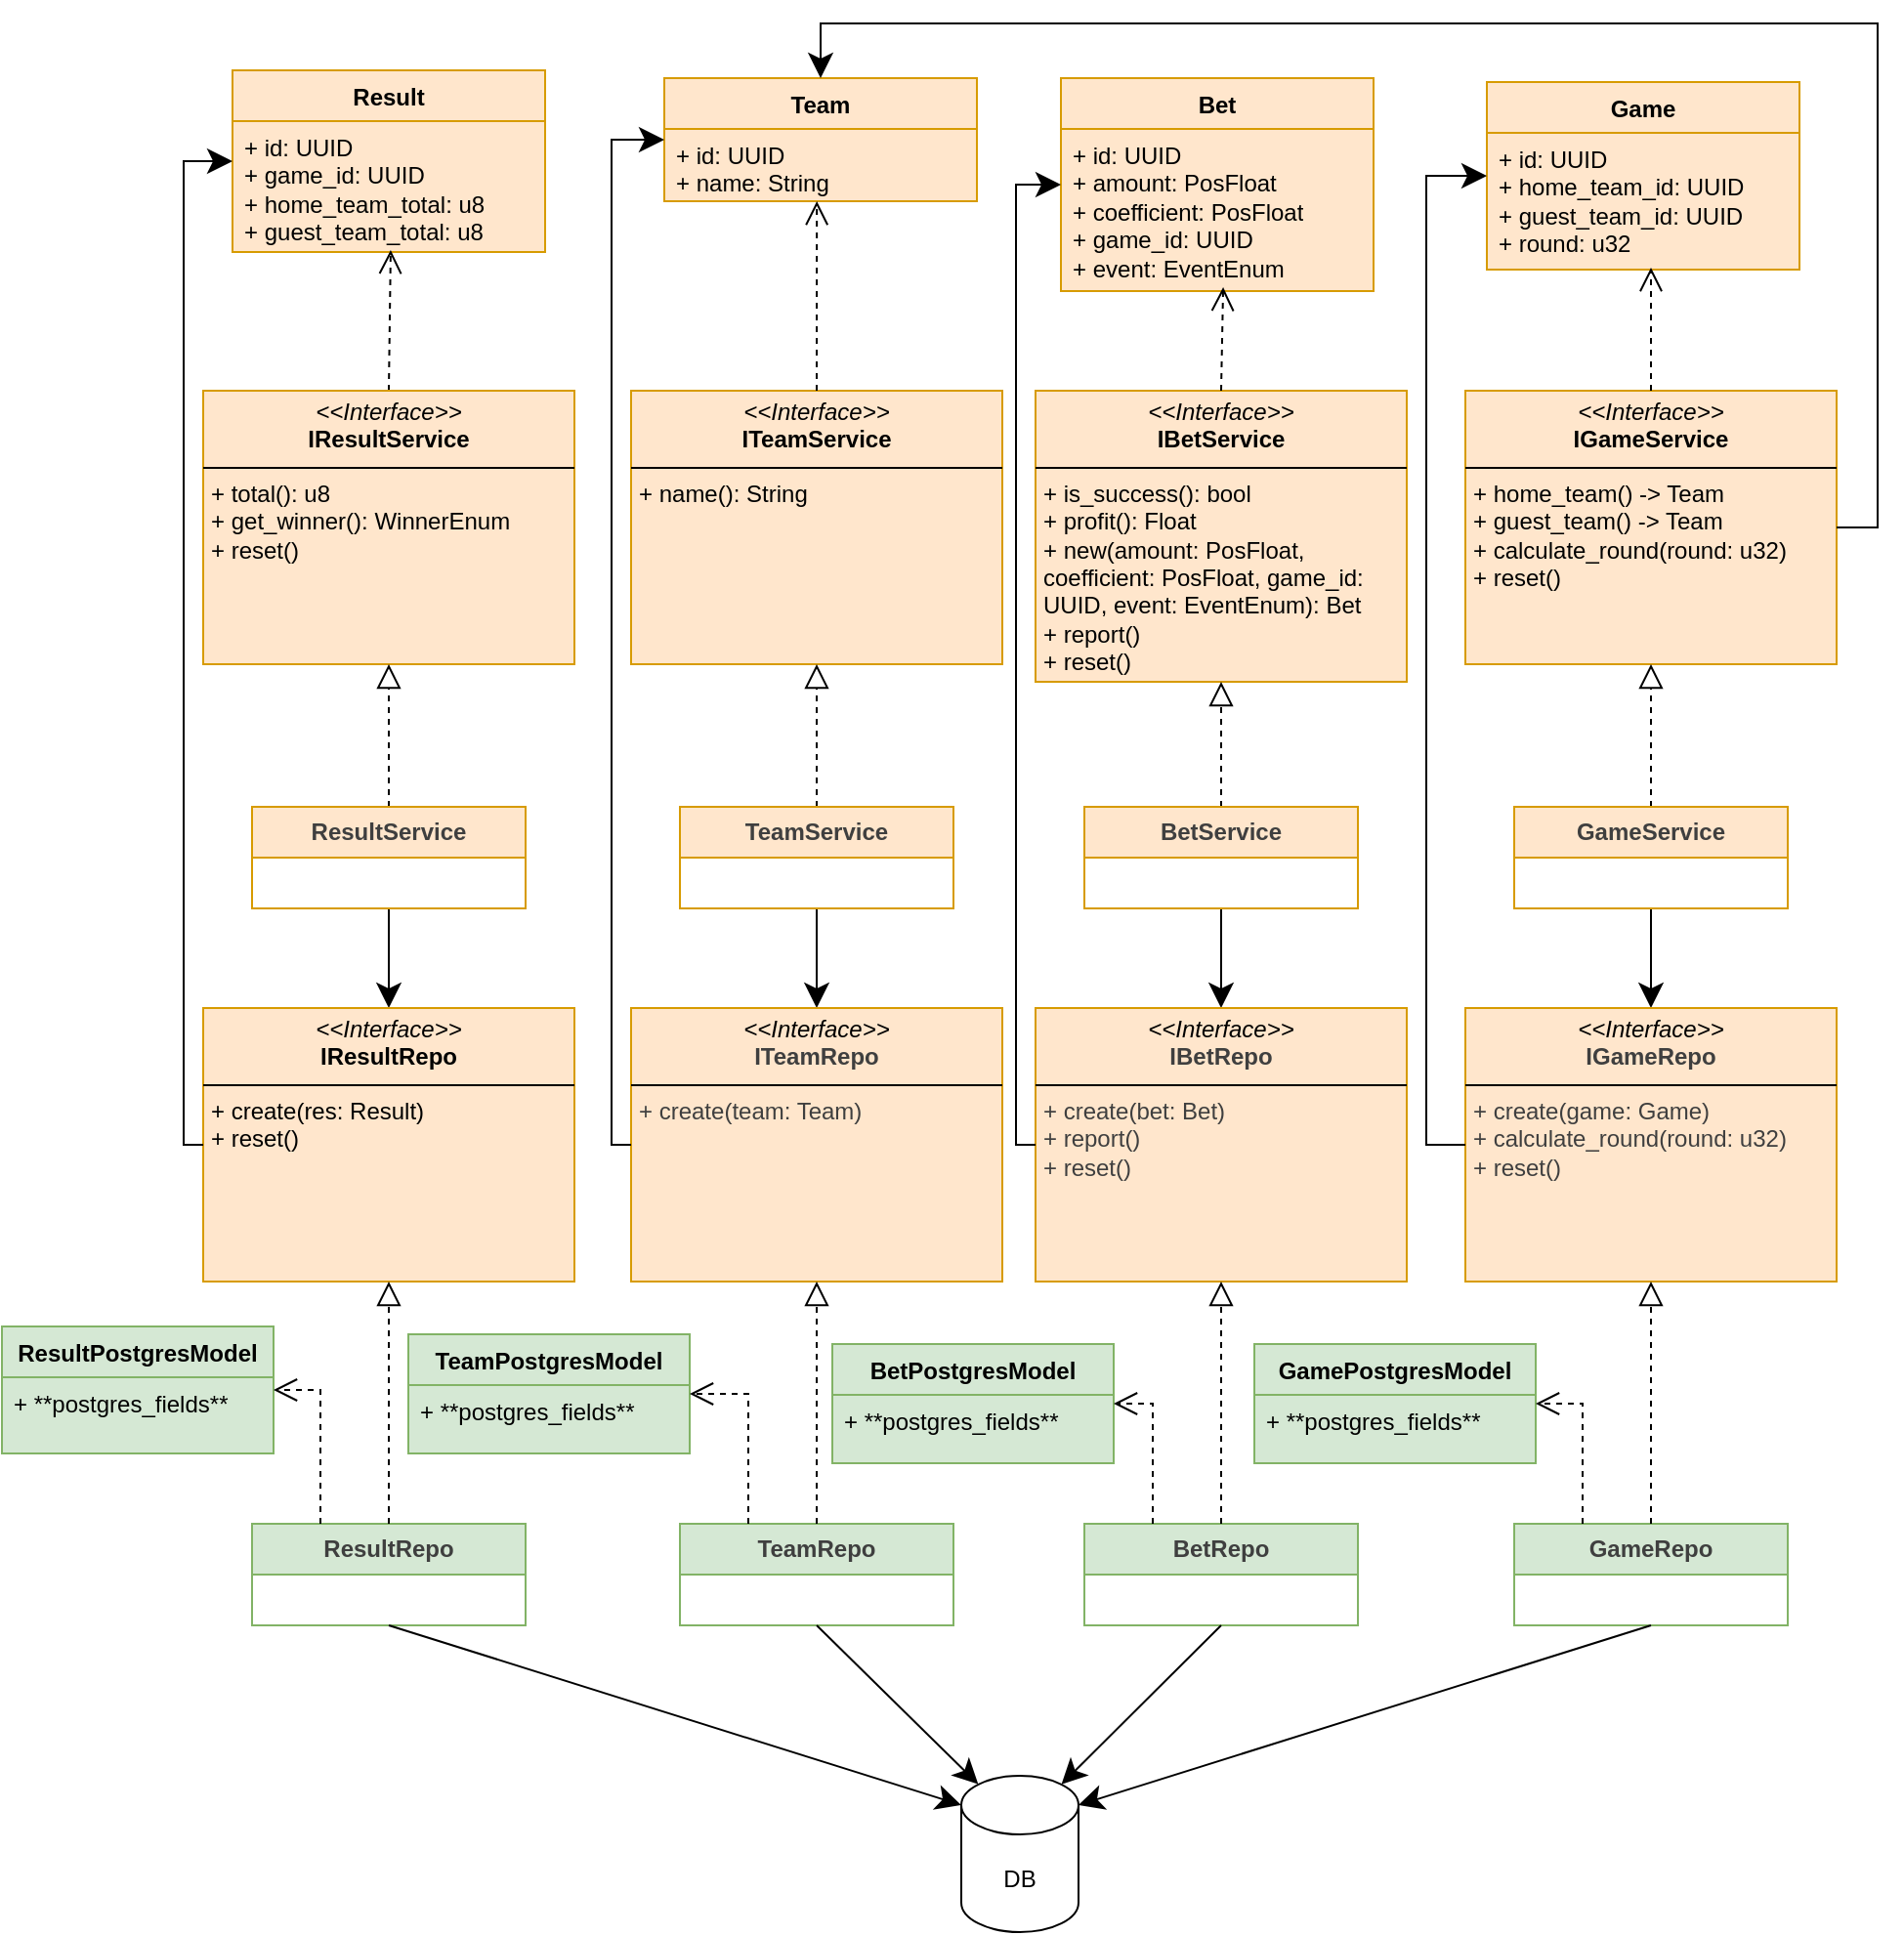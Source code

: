 <mxfile>
    <diagram id="O_9Y2laW9yMD4vqAjqW_" name="Страница — 1">
        <mxGraphModel dx="2043" dy="697" grid="0" gridSize="10" guides="1" tooltips="1" connect="1" arrows="1" fold="1" page="1" pageScale="1" pageWidth="827" pageHeight="1169" math="0" shadow="0">
            <root>
                <mxCell id="0"/>
                <mxCell id="1" parent="0"/>
                <mxCell id="6" value="Team" style="swimlane;fontStyle=1;align=center;verticalAlign=top;childLayout=stackLayout;horizontal=1;startSize=26;horizontalStack=0;resizeParent=1;resizeParentMax=0;resizeLast=0;collapsible=1;marginBottom=0;whiteSpace=wrap;html=1;fillColor=#ffe6cc;strokeColor=#d79b00;" parent="1" vertex="1">
                    <mxGeometry x="246" y="105" width="160" height="63" as="geometry"/>
                </mxCell>
                <mxCell id="7" value="&lt;div&gt;&lt;font style=&quot;color: rgb(0, 0, 0);&quot;&gt;+ id: UUID&lt;/font&gt;&lt;/div&gt;&lt;font style=&quot;color: rgb(0, 0, 0);&quot;&gt;+ name: String&lt;/font&gt;" style="text;strokeColor=#d79b00;fillColor=#ffe6cc;align=left;verticalAlign=top;spacingLeft=4;spacingRight=4;overflow=hidden;rotatable=0;points=[[0,0.5],[1,0.5]];portConstraint=eastwest;whiteSpace=wrap;html=1;" parent="6" vertex="1">
                    <mxGeometry y="26" width="160" height="37" as="geometry"/>
                </mxCell>
                <mxCell id="10" value="Game" style="swimlane;fontStyle=1;align=center;verticalAlign=top;childLayout=stackLayout;horizontal=1;startSize=26;horizontalStack=0;resizeParent=1;resizeParentMax=0;resizeLast=0;collapsible=1;marginBottom=0;whiteSpace=wrap;html=1;fillColor=#ffe6cc;strokeColor=#d79b00;" parent="1" vertex="1">
                    <mxGeometry x="667" y="107" width="160" height="96" as="geometry"/>
                </mxCell>
                <mxCell id="11" value="&lt;div&gt;&lt;font style=&quot;color: rgb(0, 0, 0);&quot;&gt;+ id: UUID&lt;/font&gt;&lt;/div&gt;&lt;font style=&quot;color: rgb(0, 0, 0);&quot;&gt;+ home_team_id: UUID&lt;/font&gt;&lt;div&gt;&lt;font style=&quot;color: rgb(0, 0, 0);&quot;&gt;+ guest_team_id: UUID&lt;/font&gt;&lt;/div&gt;&lt;div&gt;&lt;font style=&quot;color: rgb(0, 0, 0);&quot;&gt;+ round: u32&lt;br&gt;&lt;/font&gt;&lt;/div&gt;" style="text;strokeColor=#d79b00;fillColor=#ffe6cc;align=left;verticalAlign=top;spacingLeft=4;spacingRight=4;overflow=hidden;rotatable=0;points=[[0,0.5],[1,0.5]];portConstraint=eastwest;whiteSpace=wrap;html=1;" parent="10" vertex="1">
                    <mxGeometry y="26" width="160" height="70" as="geometry"/>
                </mxCell>
                <mxCell id="14" value="Bet" style="swimlane;fontStyle=1;align=center;verticalAlign=top;childLayout=stackLayout;horizontal=1;startSize=26;horizontalStack=0;resizeParent=1;resizeParentMax=0;resizeLast=0;collapsible=1;marginBottom=0;whiteSpace=wrap;html=1;fillColor=#ffe6cc;strokeColor=#d79b00;" parent="1" vertex="1">
                    <mxGeometry x="449" y="105" width="160" height="109" as="geometry"/>
                </mxCell>
                <mxCell id="15" value="&lt;div&gt;&lt;font style=&quot;color: rgb(0, 0, 0);&quot;&gt;+ id: UUID&lt;/font&gt;&lt;/div&gt;&lt;font style=&quot;color: rgb(0, 0, 0);&quot;&gt;+ amount: PosFloat&lt;/font&gt;&lt;div&gt;&lt;font style=&quot;color: rgb(0, 0, 0);&quot;&gt;+ coefficient: PosFloat&lt;/font&gt;&lt;/div&gt;&lt;font style=&quot;scrollbar-color: light-dark(#e2e2e2, #4b4b4b)&lt;br/&gt;&#x9;&#x9;&#x9;&#x9;&#x9;light-dark(#fbfbfb, var(--dark-panel-color)); color: rgb(0, 0, 0);&quot;&gt;+ game_id: UUID&lt;/font&gt;&lt;div&gt;&lt;span style=&quot;background-color: transparent;&quot;&gt;&lt;font style=&quot;color: rgb(0, 0, 0);&quot;&gt;+ event: EventEnum&lt;/font&gt;&lt;/span&gt;&lt;br&gt;&lt;/div&gt;" style="text;strokeColor=#d79b00;fillColor=#ffe6cc;align=left;verticalAlign=top;spacingLeft=4;spacingRight=4;overflow=hidden;rotatable=0;points=[[0,0.5],[1,0.5]];portConstraint=eastwest;whiteSpace=wrap;html=1;" parent="14" vertex="1">
                    <mxGeometry y="26" width="160" height="83" as="geometry"/>
                </mxCell>
                <mxCell id="18" value="Result" style="swimlane;fontStyle=1;align=center;verticalAlign=top;childLayout=stackLayout;horizontal=1;startSize=26;horizontalStack=0;resizeParent=1;resizeParentMax=0;resizeLast=0;collapsible=1;marginBottom=0;whiteSpace=wrap;html=1;fillColor=#ffe6cc;strokeColor=#d79b00;" parent="1" vertex="1">
                    <mxGeometry x="25" y="101" width="160" height="93" as="geometry"/>
                </mxCell>
                <mxCell id="19" value="&lt;div&gt;&lt;font style=&quot;color: rgb(0, 0, 0);&quot;&gt;+ id: UUID&lt;/font&gt;&lt;/div&gt;&lt;font style=&quot;color: rgb(0, 0, 0);&quot;&gt;+ game_id: UUID&lt;/font&gt;&lt;div&gt;&lt;font style=&quot;color: rgb(0, 0, 0);&quot;&gt;+ home_team_total: u8&lt;/font&gt;&lt;/div&gt;&lt;div&gt;&lt;font style=&quot;color: rgb(0, 0, 0);&quot;&gt;+ guest_team_total: u8&lt;/font&gt;&lt;/div&gt;" style="text;strokeColor=#d79b00;fillColor=#ffe6cc;align=left;verticalAlign=top;spacingLeft=4;spacingRight=4;overflow=hidden;rotatable=0;points=[[0,0.5],[1,0.5]];portConstraint=eastwest;whiteSpace=wrap;html=1;" parent="18" vertex="1">
                    <mxGeometry y="26" width="160" height="67" as="geometry"/>
                </mxCell>
                <mxCell id="39" style="edgeStyle=none;html=1;exitX=0.5;exitY=0;exitDx=0;exitDy=0;entryX=0.506;entryY=0.985;entryDx=0;entryDy=0;entryPerimeter=0;dashed=1;endArrow=open;endFill=0;targetPerimeterSpacing=0;endSize=10;startSize=6;" parent="1" source="38" target="19" edge="1">
                    <mxGeometry relative="1" as="geometry"/>
                </mxCell>
                <mxCell id="38" value="&lt;p style=&quot;margin:0px;margin-top:4px;text-align:center;&quot;&gt;&lt;i&gt;&amp;lt;&amp;lt;Interface&amp;gt;&amp;gt;&lt;/i&gt;&lt;br&gt;&lt;b&gt;IResultService&lt;/b&gt;&lt;/p&gt;&lt;hr size=&quot;1&quot; style=&quot;border-style:solid;&quot;&gt;&lt;p style=&quot;margin:0px;margin-left:4px;&quot;&gt;&lt;/p&gt;&lt;p style=&quot;margin:0px;margin-left:4px;&quot;&gt;+ total(): u8&lt;br&gt;+ get_winner(): WinnerEnum&lt;/p&gt;&lt;p style=&quot;margin:0px;margin-left:4px;&quot;&gt;+ reset()&lt;/p&gt;" style="verticalAlign=top;align=left;overflow=fill;html=1;whiteSpace=wrap;fillColor=#ffe6cc;strokeColor=#d79b00;" parent="1" vertex="1">
                    <mxGeometry x="10" y="265" width="190" height="140" as="geometry"/>
                </mxCell>
                <mxCell id="40" value="&lt;p style=&quot;margin:0px;margin-top:4px;text-align:center;&quot;&gt;&lt;i&gt;&amp;lt;&amp;lt;Interface&amp;gt;&amp;gt;&lt;/i&gt;&lt;br&gt;&lt;b&gt;ITeamService&lt;/b&gt;&lt;/p&gt;&lt;hr size=&quot;1&quot; style=&quot;border-style:solid;&quot;&gt;&lt;p style=&quot;margin:0px;margin-left:4px;&quot;&gt;&lt;/p&gt;&lt;p style=&quot;margin:0px;margin-left:4px;&quot;&gt;+ name(): String&lt;/p&gt;" style="verticalAlign=top;align=left;overflow=fill;html=1;whiteSpace=wrap;fillColor=#ffe6cc;strokeColor=#d79b00;" parent="1" vertex="1">
                    <mxGeometry x="229" y="265" width="190" height="140" as="geometry"/>
                </mxCell>
                <mxCell id="41" value="&lt;p style=&quot;margin:0px;margin-top:4px;text-align:center;&quot;&gt;&lt;i&gt;&amp;lt;&amp;lt;Interface&amp;gt;&amp;gt;&lt;/i&gt;&lt;br&gt;&lt;b&gt;IBetService&lt;/b&gt;&lt;/p&gt;&lt;hr size=&quot;1&quot; style=&quot;border-style:solid;&quot;&gt;&lt;p style=&quot;margin:0px;margin-left:4px;&quot;&gt;&lt;/p&gt;&lt;p style=&quot;margin:0px;margin-left:4px;&quot;&gt;+ is_success(): bool&lt;/p&gt;&lt;p style=&quot;margin:0px;margin-left:4px;&quot;&gt;+ profit(): Float&lt;/p&gt;&lt;p style=&quot;margin:0px;margin-left:4px;&quot;&gt;+ new(amount: PosFloat, coefficient: PosFloat, game_id: UUID, event: EventEnum): Bet&lt;/p&gt;&lt;p style=&quot;margin:0px;margin-left:4px;&quot;&gt;+ report()&lt;/p&gt;&lt;p style=&quot;margin:0px;margin-left:4px;&quot;&gt;+ reset()&lt;/p&gt;" style="verticalAlign=top;align=left;overflow=fill;html=1;whiteSpace=wrap;fillColor=#ffe6cc;strokeColor=#d79b00;" parent="1" vertex="1">
                    <mxGeometry x="436" y="265" width="190" height="149" as="geometry"/>
                </mxCell>
                <mxCell id="42" value="&lt;p style=&quot;margin:0px;margin-top:4px;text-align:center;&quot;&gt;&lt;i&gt;&amp;lt;&amp;lt;Interface&amp;gt;&amp;gt;&lt;/i&gt;&lt;br&gt;&lt;b&gt;IGameService&lt;/b&gt;&lt;/p&gt;&lt;hr size=&quot;1&quot; style=&quot;border-style:solid;&quot;&gt;&lt;p style=&quot;margin:0px;margin-left:4px;&quot;&gt;&lt;/p&gt;&lt;p style=&quot;margin:0px;margin-left:4px;&quot;&gt;+ home_team() -&amp;gt; Team&lt;/p&gt;&lt;p style=&quot;margin:0px;margin-left:4px;&quot;&gt;+ guest_team() -&amp;gt; Team&lt;/p&gt;&lt;p style=&quot;margin:0px;margin-left:4px;&quot;&gt;+ calculate_round(round: u32)&lt;/p&gt;&lt;p style=&quot;margin:0px;margin-left:4px;&quot;&gt;+ reset()&lt;/p&gt;" style="verticalAlign=top;align=left;overflow=fill;html=1;whiteSpace=wrap;fillColor=#ffe6cc;strokeColor=#d79b00;" parent="1" vertex="1">
                    <mxGeometry x="656" y="265" width="190" height="140" as="geometry"/>
                </mxCell>
                <mxCell id="43" style="edgeStyle=none;html=1;exitX=0.5;exitY=0;exitDx=0;exitDy=0;entryX=0.488;entryY=1;entryDx=0;entryDy=0;entryPerimeter=0;dashed=1;endArrow=open;endFill=0;targetPerimeterSpacing=0;endSize=10;startSize=6;" parent="1" source="40" target="7" edge="1">
                    <mxGeometry relative="1" as="geometry">
                        <mxPoint x="115" y="278" as="sourcePoint"/>
                        <mxPoint x="116" y="203" as="targetPoint"/>
                    </mxGeometry>
                </mxCell>
                <mxCell id="44" style="edgeStyle=none;html=1;exitX=0.5;exitY=0;exitDx=0;exitDy=0;entryX=0.519;entryY=0.976;entryDx=0;entryDy=0;entryPerimeter=0;dashed=1;endArrow=open;endFill=0;targetPerimeterSpacing=0;endSize=10;startSize=6;" parent="1" source="41" target="15" edge="1">
                    <mxGeometry relative="1" as="geometry">
                        <mxPoint x="125" y="288" as="sourcePoint"/>
                        <mxPoint x="126" y="213" as="targetPoint"/>
                    </mxGeometry>
                </mxCell>
                <mxCell id="45" style="edgeStyle=none;html=1;exitX=0.5;exitY=0;exitDx=0;exitDy=0;entryX=0.525;entryY=0.986;entryDx=0;entryDy=0;entryPerimeter=0;dashed=1;endArrow=open;endFill=0;targetPerimeterSpacing=0;endSize=10;startSize=6;" parent="1" source="42" target="11" edge="1">
                    <mxGeometry relative="1" as="geometry">
                        <mxPoint x="135" y="298" as="sourcePoint"/>
                        <mxPoint x="136" y="223" as="targetPoint"/>
                    </mxGeometry>
                </mxCell>
                <mxCell id="53" style="edgeStyle=none;html=1;exitX=0.5;exitY=0;exitDx=0;exitDy=0;entryX=0.5;entryY=1;entryDx=0;entryDy=0;dashed=1;endSize=10;targetPerimeterSpacing=0;endArrow=block;endFill=0;" parent="1" source="46" target="38" edge="1">
                    <mxGeometry relative="1" as="geometry"/>
                </mxCell>
                <mxCell id="62" style="edgeStyle=none;html=1;exitX=0.5;exitY=1;exitDx=0;exitDy=0;entryX=0.5;entryY=0;entryDx=0;entryDy=0;endSize=10;" parent="1" source="46" target="58" edge="1">
                    <mxGeometry relative="1" as="geometry"/>
                </mxCell>
                <mxCell id="46" value="&lt;b style=&quot;color: rgb(63, 63, 63); scrollbar-color: light-dark(#e2e2e2, #4b4b4b)&lt;br/&gt;&#x9;&#x9;&#x9;&#x9;&#x9;light-dark(#fbfbfb, var(--dark-panel-color));&quot;&gt;ResultService&lt;/b&gt;" style="swimlane;fontStyle=0;childLayout=stackLayout;horizontal=1;startSize=26;fillColor=#ffe6cc;horizontalStack=0;resizeParent=1;resizeParentMax=0;resizeLast=0;collapsible=1;marginBottom=0;whiteSpace=wrap;html=1;strokeColor=#d79b00;" parent="1" vertex="1">
                    <mxGeometry x="35" y="478" width="140" height="52" as="geometry"/>
                </mxCell>
                <mxCell id="54" style="edgeStyle=none;html=1;exitX=0.5;exitY=0;exitDx=0;exitDy=0;entryX=0.5;entryY=1;entryDx=0;entryDy=0;dashed=1;endSize=10;targetPerimeterSpacing=0;endArrow=block;endFill=0;" parent="1" source="50" target="40" edge="1">
                    <mxGeometry relative="1" as="geometry"/>
                </mxCell>
                <mxCell id="63" style="edgeStyle=none;html=1;exitX=0.5;exitY=1;exitDx=0;exitDy=0;entryX=0.5;entryY=0;entryDx=0;entryDy=0;endSize=10;" parent="1" source="50" target="59" edge="1">
                    <mxGeometry relative="1" as="geometry"/>
                </mxCell>
                <mxCell id="50" value="&lt;b style=&quot;color: rgb(63, 63, 63); scrollbar-color: light-dark(#e2e2e2, #4b4b4b)&lt;br/&gt;&#x9;&#x9;&#x9;&#x9;&#x9;light-dark(#fbfbfb, var(--dark-panel-color));&quot;&gt;TeamService&lt;/b&gt;" style="swimlane;fontStyle=0;childLayout=stackLayout;horizontal=1;startSize=26;fillColor=#ffe6cc;horizontalStack=0;resizeParent=1;resizeParentMax=0;resizeLast=0;collapsible=1;marginBottom=0;whiteSpace=wrap;html=1;strokeColor=#d79b00;" parent="1" vertex="1">
                    <mxGeometry x="254" y="478" width="140" height="52" as="geometry"/>
                </mxCell>
                <mxCell id="55" style="edgeStyle=none;html=1;exitX=0.5;exitY=0;exitDx=0;exitDy=0;entryX=0.5;entryY=1;entryDx=0;entryDy=0;dashed=1;endSize=10;targetPerimeterSpacing=0;endArrow=block;endFill=0;" parent="1" source="51" target="41" edge="1">
                    <mxGeometry relative="1" as="geometry"/>
                </mxCell>
                <mxCell id="64" style="edgeStyle=none;html=1;exitX=0.5;exitY=1;exitDx=0;exitDy=0;entryX=0.5;entryY=0;entryDx=0;entryDy=0;endSize=10;" parent="1" source="51" target="60" edge="1">
                    <mxGeometry relative="1" as="geometry"/>
                </mxCell>
                <mxCell id="51" value="&lt;b style=&quot;color: rgb(63, 63, 63); scrollbar-color: light-dark(#e2e2e2, #4b4b4b)&lt;br/&gt;&#x9;&#x9;&#x9;&#x9;&#x9;light-dark(#fbfbfb, var(--dark-panel-color));&quot;&gt;BetService&lt;/b&gt;" style="swimlane;fontStyle=0;childLayout=stackLayout;horizontal=1;startSize=26;fillColor=#ffe6cc;horizontalStack=0;resizeParent=1;resizeParentMax=0;resizeLast=0;collapsible=1;marginBottom=0;whiteSpace=wrap;html=1;strokeColor=#d79b00;" parent="1" vertex="1">
                    <mxGeometry x="461" y="478" width="140" height="52" as="geometry"/>
                </mxCell>
                <mxCell id="56" style="edgeStyle=none;html=1;exitX=0.5;exitY=0;exitDx=0;exitDy=0;entryX=0.5;entryY=1;entryDx=0;entryDy=0;dashed=1;endSize=10;targetPerimeterSpacing=0;endArrow=block;endFill=0;" parent="1" source="52" target="42" edge="1">
                    <mxGeometry relative="1" as="geometry"/>
                </mxCell>
                <mxCell id="65" style="edgeStyle=none;html=1;exitX=0.5;exitY=1;exitDx=0;exitDy=0;entryX=0.5;entryY=0;entryDx=0;entryDy=0;endSize=10;" parent="1" source="52" target="61" edge="1">
                    <mxGeometry relative="1" as="geometry"/>
                </mxCell>
                <mxCell id="52" value="&lt;b style=&quot;color: rgb(63, 63, 63); scrollbar-color: light-dark(#e2e2e2, #4b4b4b)&lt;br/&gt;&#x9;&#x9;&#x9;&#x9;&#x9;light-dark(#fbfbfb, var(--dark-panel-color));&quot;&gt;GameService&lt;/b&gt;" style="swimlane;fontStyle=0;childLayout=stackLayout;horizontal=1;startSize=26;fillColor=#ffe6cc;horizontalStack=0;resizeParent=1;resizeParentMax=0;resizeLast=0;collapsible=1;marginBottom=0;whiteSpace=wrap;html=1;strokeColor=#d79b00;" parent="1" vertex="1">
                    <mxGeometry x="681" y="478" width="140" height="52" as="geometry"/>
                </mxCell>
                <mxCell id="58" value="&lt;p style=&quot;margin:0px;margin-top:4px;text-align:center;&quot;&gt;&lt;i&gt;&amp;lt;&amp;lt;Interface&amp;gt;&amp;gt;&lt;/i&gt;&lt;br&gt;&lt;b&gt;IResultRepo&lt;/b&gt;&lt;/p&gt;&lt;hr size=&quot;1&quot; style=&quot;border-style:solid;&quot;&gt;&lt;p style=&quot;margin:0px;margin-left:4px;&quot;&gt;&lt;/p&gt;&lt;p style=&quot;margin:0px;margin-left:4px;&quot;&gt;+ create(res: Result)&lt;/p&gt;&lt;p style=&quot;margin:0px;margin-left:4px;&quot;&gt;+ reset()&lt;/p&gt;" style="verticalAlign=top;align=left;overflow=fill;html=1;whiteSpace=wrap;fillColor=#ffe6cc;strokeColor=#d79b00;" parent="1" vertex="1">
                    <mxGeometry x="10" y="581" width="190" height="140" as="geometry"/>
                </mxCell>
                <mxCell id="59" value="&lt;p style=&quot;margin:0px;margin-top:4px;text-align:center;&quot;&gt;&lt;i&gt;&amp;lt;&amp;lt;Interface&amp;gt;&amp;gt;&lt;/i&gt;&lt;br&gt;&lt;b style=&quot;color: rgb(63, 63, 63); scrollbar-color: light-dark(#e2e2e2, #4b4b4b)&lt;br/&gt;&#x9;&#x9;&#x9;&#x9;&#x9;light-dark(#fbfbfb, var(--dark-panel-color));&quot;&gt;ITeamRepo&lt;/b&gt;&lt;br&gt;&lt;/p&gt;&lt;hr size=&quot;1&quot; style=&quot;border-style:solid;&quot;&gt;&lt;p style=&quot;margin:0px;margin-left:4px;&quot;&gt;&lt;/p&gt;&lt;p style=&quot;margin:0px;margin-left:4px;&quot;&gt;&lt;span style=&quot;color: rgb(63, 63, 63);&quot;&gt;+ create(team: Team)&lt;/span&gt;&lt;br&gt;&lt;/p&gt;" style="verticalAlign=top;align=left;overflow=fill;html=1;whiteSpace=wrap;fillColor=#ffe6cc;strokeColor=#d79b00;" parent="1" vertex="1">
                    <mxGeometry x="229" y="581" width="190" height="140" as="geometry"/>
                </mxCell>
                <mxCell id="60" value="&lt;p style=&quot;margin:0px;margin-top:4px;text-align:center;&quot;&gt;&lt;i&gt;&amp;lt;&amp;lt;Interface&amp;gt;&amp;gt;&lt;/i&gt;&lt;br&gt;&lt;b style=&quot;color: rgb(63, 63, 63); scrollbar-color: light-dark(#e2e2e2, #4b4b4b)&lt;br/&gt;&#x9;&#x9;&#x9;&#x9;&#x9;light-dark(#fbfbfb, var(--dark-panel-color));&quot;&gt;IBetRepo&lt;/b&gt;&lt;br&gt;&lt;/p&gt;&lt;hr size=&quot;1&quot; style=&quot;border-style:solid;&quot;&gt;&lt;p style=&quot;margin:0px;margin-left:4px;&quot;&gt;&lt;/p&gt;&lt;p style=&quot;margin:0px;margin-left:4px;&quot;&gt;&lt;span style=&quot;color: rgb(63, 63, 63);&quot;&gt;+ create(bet: Bet)&lt;/span&gt;&lt;/p&gt;&lt;p style=&quot;margin:0px;margin-left:4px;&quot;&gt;&lt;span style=&quot;color: rgb(63, 63, 63);&quot;&gt;+ report()&lt;/span&gt;&lt;/p&gt;&lt;p style=&quot;margin:0px;margin-left:4px;&quot;&gt;&lt;span style=&quot;color: rgb(63, 63, 63);&quot;&gt;+ reset()&lt;/span&gt;&lt;/p&gt;" style="verticalAlign=top;align=left;overflow=fill;html=1;whiteSpace=wrap;fillColor=#ffe6cc;strokeColor=#d79b00;" parent="1" vertex="1">
                    <mxGeometry x="436" y="581" width="190" height="140" as="geometry"/>
                </mxCell>
                <mxCell id="61" value="&lt;p style=&quot;margin:0px;margin-top:4px;text-align:center;&quot;&gt;&lt;i&gt;&amp;lt;&amp;lt;Interface&amp;gt;&amp;gt;&lt;/i&gt;&lt;br&gt;&lt;b style=&quot;color: rgb(63, 63, 63); scrollbar-color: light-dark(#e2e2e2, #4b4b4b)&lt;br/&gt;&#x9;&#x9;&#x9;&#x9;&#x9;light-dark(#fbfbfb, var(--dark-panel-color));&quot;&gt;IGameRepo&lt;/b&gt;&lt;br&gt;&lt;/p&gt;&lt;hr size=&quot;1&quot; style=&quot;border-style:solid;&quot;&gt;&lt;p style=&quot;margin:0px;margin-left:4px;&quot;&gt;&lt;/p&gt;&lt;p style=&quot;margin:0px;margin-left:4px;&quot;&gt;&lt;span style=&quot;color: rgb(63, 63, 63);&quot;&gt;+ create(game: Game)&lt;/span&gt;&lt;br&gt;&lt;/p&gt;&lt;p style=&quot;margin:0px;margin-left:4px;&quot;&gt;&lt;span style=&quot;color: rgb(63, 63, 63);&quot;&gt;&lt;span style=&quot;color: rgb(63, 63, 63);&quot;&gt;+ calculate_round(round: u32)&lt;/span&gt;&lt;br&gt;&lt;/span&gt;&lt;/p&gt;&lt;p style=&quot;margin:0px;margin-left:4px;&quot;&gt;&lt;span style=&quot;color: rgb(63, 63, 63);&quot;&gt;&lt;span style=&quot;color: rgb(63, 63, 63);&quot;&gt;+ reset()&lt;/span&gt;&lt;/span&gt;&lt;/p&gt;" style="verticalAlign=top;align=left;overflow=fill;html=1;whiteSpace=wrap;fillColor=#ffe6cc;strokeColor=#d79b00;" parent="1" vertex="1">
                    <mxGeometry x="656" y="581" width="190" height="140" as="geometry"/>
                </mxCell>
                <mxCell id="66" value="&lt;b style=&quot;color: rgb(63, 63, 63); scrollbar-color: light-dark(#e2e2e2, #4b4b4b)&lt;br/&gt;&#x9;&#x9;&#x9;&#x9;&#x9;light-dark(#fbfbfb, var(--dark-panel-color));&quot;&gt;ResultRepo&lt;/b&gt;" style="swimlane;fontStyle=0;childLayout=stackLayout;horizontal=1;startSize=26;fillColor=#d5e8d4;horizontalStack=0;resizeParent=1;resizeParentMax=0;resizeLast=0;collapsible=1;marginBottom=0;whiteSpace=wrap;html=1;strokeColor=#82b366;" parent="1" vertex="1">
                    <mxGeometry x="35" y="845" width="140" height="52" as="geometry"/>
                </mxCell>
                <mxCell id="67" value="&lt;b style=&quot;scrollbar-color: light-dark(#e2e2e2, #4b4b4b)&lt;br/&gt;&#x9;&#x9;&#x9;&#x9;&#x9;light-dark(#fbfbfb, var(--dark-panel-color)); color: rgb(63, 63, 63);&quot;&gt;TeamRepo&lt;/b&gt;" style="swimlane;fontStyle=0;childLayout=stackLayout;horizontal=1;startSize=26;fillColor=#d5e8d4;horizontalStack=0;resizeParent=1;resizeParentMax=0;resizeLast=0;collapsible=1;marginBottom=0;whiteSpace=wrap;html=1;strokeColor=#82b366;" parent="1" vertex="1">
                    <mxGeometry x="254" y="845" width="140" height="52" as="geometry"/>
                </mxCell>
                <mxCell id="68" value="&lt;b style=&quot;scrollbar-color: light-dark(#e2e2e2, #4b4b4b)&lt;br/&gt;&#x9;&#x9;&#x9;&#x9;&#x9;light-dark(#fbfbfb, var(--dark-panel-color)); color: rgb(63, 63, 63);&quot;&gt;BetRepo&lt;/b&gt;" style="swimlane;fontStyle=0;childLayout=stackLayout;horizontal=1;startSize=26;fillColor=#d5e8d4;horizontalStack=0;resizeParent=1;resizeParentMax=0;resizeLast=0;collapsible=1;marginBottom=0;whiteSpace=wrap;html=1;strokeColor=#82b366;" parent="1" vertex="1">
                    <mxGeometry x="461" y="845" width="140" height="52" as="geometry"/>
                </mxCell>
                <mxCell id="69" value="&lt;b style=&quot;scrollbar-color: light-dark(#e2e2e2, #4b4b4b)&lt;br/&gt;&#x9;&#x9;&#x9;&#x9;&#x9;light-dark(#fbfbfb, var(--dark-panel-color)); color: rgb(63, 63, 63);&quot;&gt;GameRepo&lt;/b&gt;" style="swimlane;fontStyle=0;childLayout=stackLayout;horizontal=1;startSize=26;fillColor=#d5e8d4;horizontalStack=0;resizeParent=1;resizeParentMax=0;resizeLast=0;collapsible=1;marginBottom=0;whiteSpace=wrap;html=1;strokeColor=#82b366;" parent="1" vertex="1">
                    <mxGeometry x="681" y="845" width="140" height="52" as="geometry"/>
                </mxCell>
                <mxCell id="70" style="edgeStyle=none;html=1;exitX=0.5;exitY=0;exitDx=0;exitDy=0;entryX=0.5;entryY=1;entryDx=0;entryDy=0;dashed=1;endSize=10;targetPerimeterSpacing=0;endArrow=block;endFill=0;" parent="1" source="66" target="58" edge="1">
                    <mxGeometry relative="1" as="geometry">
                        <mxPoint x="115" y="485" as="sourcePoint"/>
                        <mxPoint x="115" y="418" as="targetPoint"/>
                    </mxGeometry>
                </mxCell>
                <mxCell id="71" style="edgeStyle=none;html=1;exitX=0.5;exitY=0;exitDx=0;exitDy=0;entryX=0.5;entryY=1;entryDx=0;entryDy=0;dashed=1;endSize=10;targetPerimeterSpacing=0;endArrow=block;endFill=0;" parent="1" source="67" target="59" edge="1">
                    <mxGeometry relative="1" as="geometry">
                        <mxPoint x="115" y="779" as="sourcePoint"/>
                        <mxPoint x="115" y="735" as="targetPoint"/>
                    </mxGeometry>
                </mxCell>
                <mxCell id="72" style="edgeStyle=none;html=1;exitX=0.5;exitY=0;exitDx=0;exitDy=0;entryX=0.5;entryY=1;entryDx=0;entryDy=0;dashed=1;endSize=10;targetPerimeterSpacing=0;endArrow=block;endFill=0;" parent="1" source="68" target="60" edge="1">
                    <mxGeometry relative="1" as="geometry">
                        <mxPoint x="125" y="789" as="sourcePoint"/>
                        <mxPoint x="125" y="745" as="targetPoint"/>
                    </mxGeometry>
                </mxCell>
                <mxCell id="73" style="edgeStyle=none;html=1;exitX=0.5;exitY=0;exitDx=0;exitDy=0;entryX=0.5;entryY=1;entryDx=0;entryDy=0;dashed=1;endSize=10;targetPerimeterSpacing=0;endArrow=block;endFill=0;" parent="1" source="69" target="61" edge="1">
                    <mxGeometry relative="1" as="geometry">
                        <mxPoint x="135" y="799" as="sourcePoint"/>
                        <mxPoint x="135" y="755" as="targetPoint"/>
                    </mxGeometry>
                </mxCell>
                <mxCell id="74" value="DB" style="shape=cylinder3;whiteSpace=wrap;html=1;boundedLbl=1;backgroundOutline=1;size=15;" parent="1" vertex="1">
                    <mxGeometry x="398" y="974" width="60" height="80" as="geometry"/>
                </mxCell>
                <mxCell id="75" style="edgeStyle=none;html=1;exitX=0.5;exitY=1;exitDx=0;exitDy=0;entryX=0;entryY=0;entryDx=0;entryDy=15;endSize=10;entryPerimeter=0;" parent="1" source="66" target="74" edge="1">
                    <mxGeometry relative="1" as="geometry">
                        <mxPoint x="115" y="616" as="sourcePoint"/>
                        <mxPoint x="115" y="667" as="targetPoint"/>
                    </mxGeometry>
                </mxCell>
                <mxCell id="78" style="edgeStyle=none;html=1;exitX=0.5;exitY=1;exitDx=0;exitDy=0;entryX=0.145;entryY=0;entryDx=0;entryDy=4.35;endSize=10;entryPerimeter=0;" parent="1" source="67" target="74" edge="1">
                    <mxGeometry relative="1" as="geometry">
                        <mxPoint x="115" y="907" as="sourcePoint"/>
                        <mxPoint x="393" y="1001" as="targetPoint"/>
                    </mxGeometry>
                </mxCell>
                <mxCell id="79" style="edgeStyle=none;html=1;exitX=0.5;exitY=1;exitDx=0;exitDy=0;entryX=0.855;entryY=0;entryDx=0;entryDy=4.35;endSize=10;entryPerimeter=0;" parent="1" source="68" target="74" edge="1">
                    <mxGeometry relative="1" as="geometry">
                        <mxPoint x="125" y="917" as="sourcePoint"/>
                        <mxPoint x="403" y="1011" as="targetPoint"/>
                    </mxGeometry>
                </mxCell>
                <mxCell id="80" style="edgeStyle=none;html=1;exitX=0.5;exitY=1;exitDx=0;exitDy=0;entryX=1;entryY=0;entryDx=0;entryDy=15;endSize=10;entryPerimeter=0;" parent="1" source="69" target="74" edge="1">
                    <mxGeometry relative="1" as="geometry">
                        <mxPoint x="135" y="927" as="sourcePoint"/>
                        <mxPoint x="413" y="1021" as="targetPoint"/>
                    </mxGeometry>
                </mxCell>
                <mxCell id="81" value="ResultPostgresModel" style="swimlane;fontStyle=1;align=center;verticalAlign=top;childLayout=stackLayout;horizontal=1;startSize=26;horizontalStack=0;resizeParent=1;resizeParentMax=0;resizeLast=0;collapsible=1;marginBottom=0;whiteSpace=wrap;html=1;fillColor=#d5e8d4;strokeColor=#82b366;" parent="1" vertex="1">
                    <mxGeometry x="-93" y="744" width="139" height="65" as="geometry"/>
                </mxCell>
                <mxCell id="82" value="&lt;div&gt;&lt;font style=&quot;color: rgb(0, 0, 0);&quot;&gt;+ **postgres_fields**&lt;br&gt;&lt;/font&gt;&lt;/div&gt;" style="text;strokeColor=#82b366;fillColor=#d5e8d4;align=left;verticalAlign=top;spacingLeft=4;spacingRight=4;overflow=hidden;rotatable=0;points=[[0,0.5],[1,0.5]];portConstraint=eastwest;whiteSpace=wrap;html=1;" parent="81" vertex="1">
                    <mxGeometry y="26" width="139" height="39" as="geometry"/>
                </mxCell>
                <mxCell id="83" style="edgeStyle=orthogonalEdgeStyle;html=1;exitX=0.25;exitY=0;exitDx=0;exitDy=0;entryX=1;entryY=0.5;entryDx=0;entryDy=0;dashed=1;endArrow=open;endFill=0;targetPerimeterSpacing=0;endSize=10;startSize=6;rounded=0;curved=0;" parent="1" source="66" target="81" edge="1">
                    <mxGeometry relative="1" as="geometry">
                        <mxPoint x="115" y="275" as="sourcePoint"/>
                        <mxPoint x="116" y="203" as="targetPoint"/>
                    </mxGeometry>
                </mxCell>
                <mxCell id="84" value="TeamPostgresModel" style="swimlane;fontStyle=1;align=center;verticalAlign=top;childLayout=stackLayout;horizontal=1;startSize=26;horizontalStack=0;resizeParent=1;resizeParentMax=0;resizeLast=0;collapsible=1;marginBottom=0;whiteSpace=wrap;html=1;fillColor=#d5e8d4;strokeColor=#82b366;" parent="1" vertex="1">
                    <mxGeometry x="115" y="748" width="144" height="61" as="geometry"/>
                </mxCell>
                <mxCell id="85" value="&lt;div&gt;&lt;font style=&quot;color: rgb(0, 0, 0);&quot;&gt;+ **postgres_fields**&lt;br&gt;&lt;/font&gt;&lt;/div&gt;" style="text;strokeColor=#82b366;fillColor=#d5e8d4;align=left;verticalAlign=top;spacingLeft=4;spacingRight=4;overflow=hidden;rotatable=0;points=[[0,0.5],[1,0.5]];portConstraint=eastwest;whiteSpace=wrap;html=1;" parent="84" vertex="1">
                    <mxGeometry y="26" width="144" height="35" as="geometry"/>
                </mxCell>
                <mxCell id="86" style="edgeStyle=orthogonalEdgeStyle;html=1;entryX=1;entryY=0.5;entryDx=0;entryDy=0;dashed=1;endArrow=open;endFill=0;targetPerimeterSpacing=0;endSize=10;startSize=6;rounded=0;curved=0;exitX=0.25;exitY=0;exitDx=0;exitDy=0;" parent="1" source="67" target="84" edge="1">
                    <mxGeometry relative="1" as="geometry">
                        <mxPoint x="301" y="821" as="sourcePoint"/>
                        <mxPoint x="355" y="203" as="targetPoint"/>
                    </mxGeometry>
                </mxCell>
                <mxCell id="87" value="BetPostgresModel" style="swimlane;fontStyle=1;align=center;verticalAlign=top;childLayout=stackLayout;horizontal=1;startSize=26;horizontalStack=0;resizeParent=1;resizeParentMax=0;resizeLast=0;collapsible=1;marginBottom=0;whiteSpace=wrap;html=1;fillColor=#d5e8d4;strokeColor=#82b366;" parent="1" vertex="1">
                    <mxGeometry x="332" y="753" width="144" height="61" as="geometry"/>
                </mxCell>
                <mxCell id="88" value="&lt;div&gt;&lt;font style=&quot;color: rgb(0, 0, 0);&quot;&gt;+ **postgres_fields**&lt;br&gt;&lt;/font&gt;&lt;/div&gt;" style="text;strokeColor=#82b366;fillColor=#d5e8d4;align=left;verticalAlign=top;spacingLeft=4;spacingRight=4;overflow=hidden;rotatable=0;points=[[0,0.5],[1,0.5]];portConstraint=eastwest;whiteSpace=wrap;html=1;" parent="87" vertex="1">
                    <mxGeometry y="26" width="144" height="35" as="geometry"/>
                </mxCell>
                <mxCell id="89" style="edgeStyle=orthogonalEdgeStyle;html=1;entryX=1;entryY=0.5;entryDx=0;entryDy=0;dashed=1;endArrow=open;endFill=0;targetPerimeterSpacing=0;endSize=10;startSize=6;rounded=0;curved=0;exitX=0.25;exitY=0;exitDx=0;exitDy=0;" parent="1" source="68" target="87" edge="1">
                    <mxGeometry relative="1" as="geometry">
                        <mxPoint x="512" y="837" as="sourcePoint"/>
                        <mxPoint x="578" y="195" as="targetPoint"/>
                    </mxGeometry>
                </mxCell>
                <mxCell id="90" value="GamePostgresModel" style="swimlane;fontStyle=1;align=center;verticalAlign=top;childLayout=stackLayout;horizontal=1;startSize=26;horizontalStack=0;resizeParent=1;resizeParentMax=0;resizeLast=0;collapsible=1;marginBottom=0;whiteSpace=wrap;html=1;fillColor=#d5e8d4;strokeColor=#82b366;" parent="1" vertex="1">
                    <mxGeometry x="548" y="753" width="144" height="61" as="geometry"/>
                </mxCell>
                <mxCell id="91" value="&lt;div&gt;&lt;font style=&quot;color: rgb(0, 0, 0);&quot;&gt;+ **postgres_fields**&lt;br&gt;&lt;/font&gt;&lt;/div&gt;" style="text;strokeColor=#82b366;fillColor=#d5e8d4;align=left;verticalAlign=top;spacingLeft=4;spacingRight=4;overflow=hidden;rotatable=0;points=[[0,0.5],[1,0.5]];portConstraint=eastwest;whiteSpace=wrap;html=1;" parent="90" vertex="1">
                    <mxGeometry y="26" width="144" height="35" as="geometry"/>
                </mxCell>
                <mxCell id="92" style="edgeStyle=orthogonalEdgeStyle;html=1;entryX=1;entryY=0.5;entryDx=0;entryDy=0;dashed=1;endArrow=open;endFill=0;targetPerimeterSpacing=0;endSize=10;startSize=6;rounded=0;curved=0;exitX=0.25;exitY=0;exitDx=0;exitDy=0;" parent="1" source="69" target="90" edge="1">
                    <mxGeometry relative="1" as="geometry">
                        <mxPoint x="732" y="840" as="sourcePoint"/>
                        <mxPoint x="814" y="190" as="targetPoint"/>
                    </mxGeometry>
                </mxCell>
                <mxCell id="93" style="edgeStyle=orthogonalEdgeStyle;html=1;exitX=1;exitY=0.5;exitDx=0;exitDy=0;entryX=0.5;entryY=0;entryDx=0;entryDy=0;endSize=10;rounded=0;" parent="1" source="42" target="6" edge="1">
                    <mxGeometry relative="1" as="geometry">
                        <mxPoint x="541" y="540" as="sourcePoint"/>
                        <mxPoint x="541" y="591" as="targetPoint"/>
                        <Array as="points">
                            <mxPoint x="867" y="335"/>
                            <mxPoint x="867" y="77"/>
                            <mxPoint x="326" y="77"/>
                        </Array>
                    </mxGeometry>
                </mxCell>
                <mxCell id="95" style="edgeStyle=orthogonalEdgeStyle;html=1;exitX=0;exitY=0.5;exitDx=0;exitDy=0;entryX=0;entryY=0.5;entryDx=0;entryDy=0;endSize=10;rounded=0;curved=0;" edge="1" parent="1" source="58" target="18">
                    <mxGeometry relative="1" as="geometry">
                        <mxPoint x="115" y="540" as="sourcePoint"/>
                        <mxPoint x="115" y="591" as="targetPoint"/>
                    </mxGeometry>
                </mxCell>
                <mxCell id="96" style="edgeStyle=orthogonalEdgeStyle;html=1;entryX=0;entryY=0.5;entryDx=0;entryDy=0;endSize=10;rounded=0;curved=0;exitX=0;exitY=0.5;exitDx=0;exitDy=0;" edge="1" parent="1" source="59" target="6">
                    <mxGeometry relative="1" as="geometry">
                        <mxPoint x="20" y="661" as="sourcePoint"/>
                        <mxPoint x="35" y="158" as="targetPoint"/>
                    </mxGeometry>
                </mxCell>
                <mxCell id="97" style="edgeStyle=orthogonalEdgeStyle;html=1;entryX=0;entryY=0.5;entryDx=0;entryDy=0;endSize=10;rounded=0;curved=0;exitX=0;exitY=0.5;exitDx=0;exitDy=0;" edge="1" parent="1" source="60" target="14">
                    <mxGeometry relative="1" as="geometry">
                        <mxPoint x="239" y="661" as="sourcePoint"/>
                        <mxPoint x="256" y="147" as="targetPoint"/>
                    </mxGeometry>
                </mxCell>
                <mxCell id="98" style="edgeStyle=orthogonalEdgeStyle;html=1;entryX=0;entryY=0.5;entryDx=0;entryDy=0;endSize=10;rounded=0;curved=0;exitX=0;exitY=0.5;exitDx=0;exitDy=0;" edge="1" parent="1" source="61" target="10">
                    <mxGeometry relative="1" as="geometry">
                        <mxPoint x="249" y="671" as="sourcePoint"/>
                        <mxPoint x="266" y="157" as="targetPoint"/>
                        <Array as="points">
                            <mxPoint x="636" y="651"/>
                            <mxPoint x="636" y="155"/>
                        </Array>
                    </mxGeometry>
                </mxCell>
            </root>
        </mxGraphModel>
    </diagram>
</mxfile>